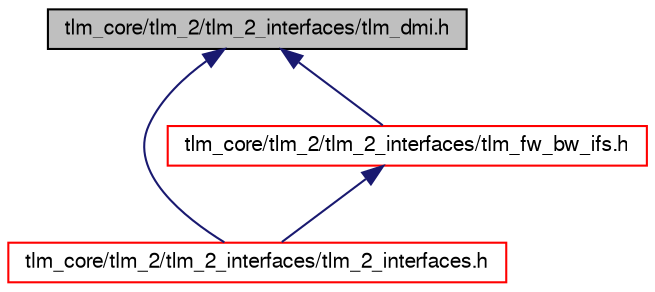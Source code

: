 digraph G
{
  edge [fontname="FreeSans",fontsize="10",labelfontname="FreeSans",labelfontsize="10"];
  node [fontname="FreeSans",fontsize="10",shape=record];
  Node1 [label="tlm_core/tlm_2/tlm_2_interfaces/tlm_dmi.h",height=0.2,width=0.4,color="black", fillcolor="grey75", style="filled" fontcolor="black"];
  Node1 -> Node2 [dir=back,color="midnightblue",fontsize="10",style="solid",fontname="FreeSans"];
  Node2 [label="tlm_core/tlm_2/tlm_2_interfaces/tlm_2_interfaces.h",height=0.2,width=0.4,color="red", fillcolor="white", style="filled",URL="$a00144.html"];
  Node1 -> Node3 [dir=back,color="midnightblue",fontsize="10",style="solid",fontname="FreeSans"];
  Node3 [label="tlm_core/tlm_2/tlm_2_interfaces/tlm_fw_bw_ifs.h",height=0.2,width=0.4,color="red", fillcolor="white", style="filled",URL="$a00146.html"];
  Node3 -> Node2 [dir=back,color="midnightblue",fontsize="10",style="solid",fontname="FreeSans"];
}
